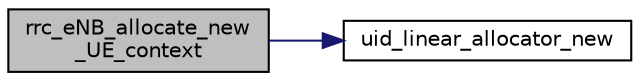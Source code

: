 digraph "rrc_eNB_allocate_new_UE_context"
{
 // LATEX_PDF_SIZE
  edge [fontname="Helvetica",fontsize="10",labelfontname="Helvetica",labelfontsize="10"];
  node [fontname="Helvetica",fontsize="10",shape=record];
  rankdir="LR";
  Node1 [label="rrc_eNB_allocate_new\l_UE_context",height=0.2,width=0.4,color="black", fillcolor="grey75", style="filled", fontcolor="black",tooltip=" "];
  Node1 -> Node2 [color="midnightblue",fontsize="10",style="solid",fontname="Helvetica"];
  Node2 [label="uid_linear_allocator_new",height=0.2,width=0.4,color="black", fillcolor="white", style="filled",URL="$rrc__eNB__UE__context_8c.html#a3da088e4354b184de804b3d1bc7fe94b",tooltip=" "];
}
